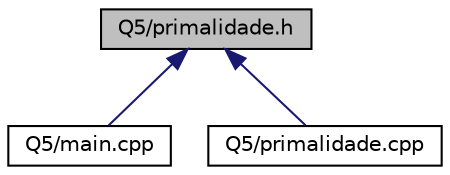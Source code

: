 digraph "Q5/primalidade.h"
{
 // LATEX_PDF_SIZE
  edge [fontname="Helvetica",fontsize="10",labelfontname="Helvetica",labelfontsize="10"];
  node [fontname="Helvetica",fontsize="10",shape=record];
  Node1 [label="Q5/primalidade.h",height=0.2,width=0.4,color="black", fillcolor="grey75", style="filled", fontcolor="black",tooltip="Declaração da função para verificação do maior número primo menor ou igual a n."];
  Node1 -> Node2 [dir="back",color="midnightblue",fontsize="10",style="solid",fontname="Helvetica"];
  Node2 [label="Q5/main.cpp",height=0.2,width=0.4,color="black", fillcolor="white", style="filled",URL="$main_8cpp.html",tooltip="Programa que lê um valor inteiro e retorna o maior número primo inteiro anterior ao valor do fatorial..."];
  Node1 -> Node3 [dir="back",color="midnightblue",fontsize="10",style="solid",fontname="Helvetica"];
  Node3 [label="Q5/primalidade.cpp",height=0.2,width=0.4,color="black", fillcolor="white", style="filled",URL="$primalidade_8cpp.html",tooltip="Verifica se um número é primo."];
}
